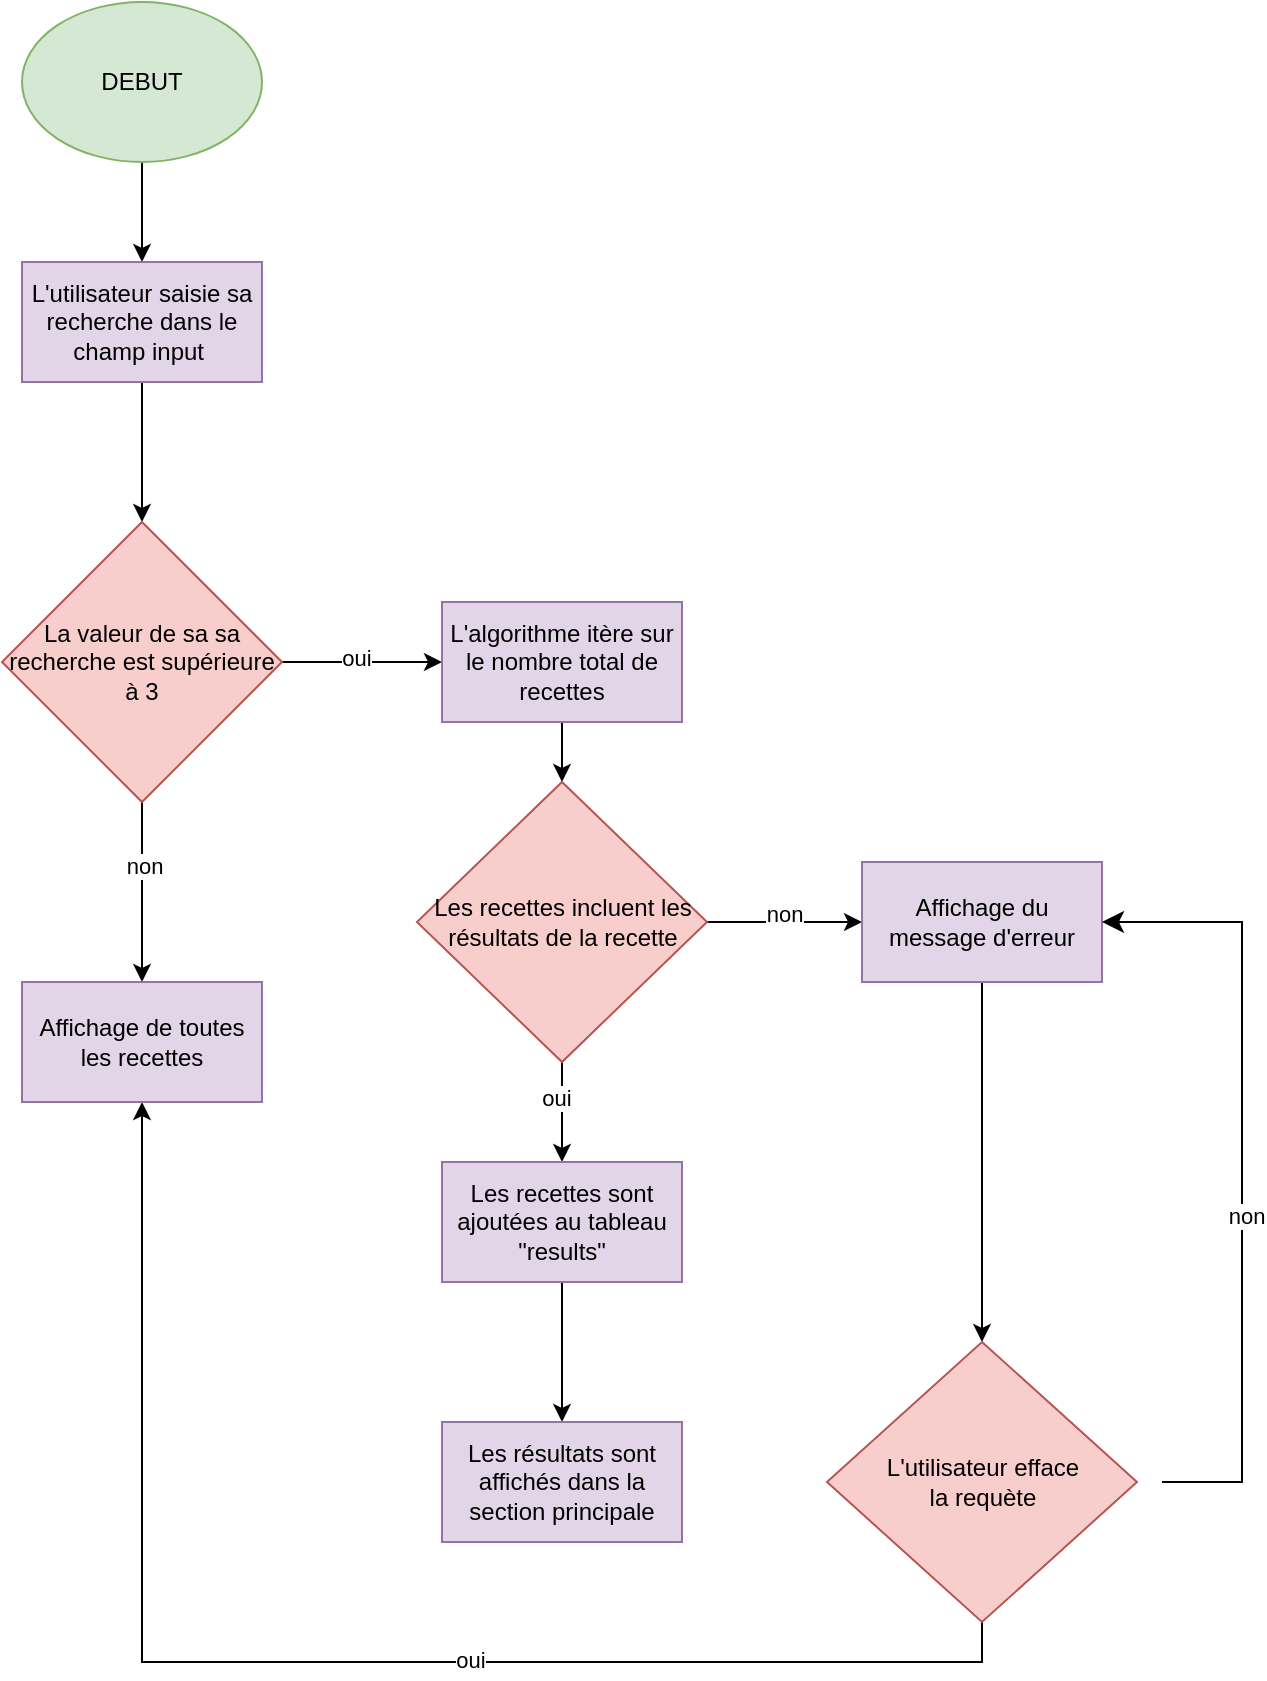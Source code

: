 <mxfile version="22.1.18" type="github">
  <diagram name="Page-1" id="TwZdttHkwJK2TdU6A-MU">
    <mxGraphModel dx="1434" dy="738" grid="1" gridSize="10" guides="1" tooltips="1" connect="1" arrows="1" fold="1" page="1" pageScale="1" pageWidth="827" pageHeight="1169" math="0" shadow="0">
      <root>
        <mxCell id="0" />
        <mxCell id="1" parent="0" />
        <mxCell id="cNvI1G0cNkEJqlDrzGhT-2" style="edgeStyle=orthogonalEdgeStyle;rounded=0;orthogonalLoop=1;jettySize=auto;html=1;" edge="1" parent="1" source="cNvI1G0cNkEJqlDrzGhT-1" target="cNvI1G0cNkEJqlDrzGhT-3">
          <mxGeometry relative="1" as="geometry">
            <mxPoint x="180" y="210" as="targetPoint" />
          </mxGeometry>
        </mxCell>
        <mxCell id="cNvI1G0cNkEJqlDrzGhT-1" value="DEBUT" style="ellipse;whiteSpace=wrap;html=1;fillColor=#d5e8d4;strokeColor=#82b366;" vertex="1" parent="1">
          <mxGeometry x="120" y="50" width="120" height="80" as="geometry" />
        </mxCell>
        <mxCell id="cNvI1G0cNkEJqlDrzGhT-4" style="edgeStyle=orthogonalEdgeStyle;rounded=0;orthogonalLoop=1;jettySize=auto;html=1;" edge="1" parent="1" source="cNvI1G0cNkEJqlDrzGhT-3">
          <mxGeometry relative="1" as="geometry">
            <mxPoint x="180" y="310" as="targetPoint" />
          </mxGeometry>
        </mxCell>
        <mxCell id="cNvI1G0cNkEJqlDrzGhT-3" value="L&#39;utilisateur saisie sa recherche dans le champ input&amp;nbsp;" style="rounded=0;whiteSpace=wrap;html=1;fillColor=#e1d5e7;strokeColor=#9673a6;" vertex="1" parent="1">
          <mxGeometry x="120" y="180" width="120" height="60" as="geometry" />
        </mxCell>
        <mxCell id="cNvI1G0cNkEJqlDrzGhT-6" style="edgeStyle=orthogonalEdgeStyle;rounded=0;orthogonalLoop=1;jettySize=auto;html=1;" edge="1" parent="1" source="cNvI1G0cNkEJqlDrzGhT-5" target="cNvI1G0cNkEJqlDrzGhT-10">
          <mxGeometry relative="1" as="geometry">
            <mxPoint x="340" y="380" as="targetPoint" />
          </mxGeometry>
        </mxCell>
        <mxCell id="cNvI1G0cNkEJqlDrzGhT-7" value="oui" style="edgeLabel;html=1;align=center;verticalAlign=middle;resizable=0;points=[];" vertex="1" connectable="0" parent="cNvI1G0cNkEJqlDrzGhT-6">
          <mxGeometry x="-0.072" y="2" relative="1" as="geometry">
            <mxPoint as="offset" />
          </mxGeometry>
        </mxCell>
        <mxCell id="cNvI1G0cNkEJqlDrzGhT-8" style="edgeStyle=orthogonalEdgeStyle;rounded=0;orthogonalLoop=1;jettySize=auto;html=1;" edge="1" parent="1" source="cNvI1G0cNkEJqlDrzGhT-5" target="cNvI1G0cNkEJqlDrzGhT-38">
          <mxGeometry relative="1" as="geometry">
            <mxPoint x="180" y="570" as="targetPoint" />
          </mxGeometry>
        </mxCell>
        <mxCell id="cNvI1G0cNkEJqlDrzGhT-9" value="non" style="edgeLabel;html=1;align=center;verticalAlign=middle;resizable=0;points=[];" vertex="1" connectable="0" parent="cNvI1G0cNkEJqlDrzGhT-8">
          <mxGeometry x="-0.304" y="1" relative="1" as="geometry">
            <mxPoint as="offset" />
          </mxGeometry>
        </mxCell>
        <mxCell id="cNvI1G0cNkEJqlDrzGhT-5" value="La valeur de sa sa recherche est supérieure à 3" style="rhombus;whiteSpace=wrap;html=1;fillColor=#f8cecc;strokeColor=#b85450;" vertex="1" parent="1">
          <mxGeometry x="110" y="310" width="140" height="140" as="geometry" />
        </mxCell>
        <mxCell id="cNvI1G0cNkEJqlDrzGhT-11" style="edgeStyle=orthogonalEdgeStyle;rounded=0;orthogonalLoop=1;jettySize=auto;html=1;" edge="1" parent="1" source="cNvI1G0cNkEJqlDrzGhT-10" target="cNvI1G0cNkEJqlDrzGhT-12">
          <mxGeometry relative="1" as="geometry">
            <mxPoint x="390" y="470" as="targetPoint" />
          </mxGeometry>
        </mxCell>
        <mxCell id="cNvI1G0cNkEJqlDrzGhT-10" value="L&#39;algorithme itère sur le nombre total de recettes" style="rounded=0;whiteSpace=wrap;html=1;fillColor=#e1d5e7;strokeColor=#9673a6;" vertex="1" parent="1">
          <mxGeometry x="330" y="350" width="120" height="60" as="geometry" />
        </mxCell>
        <mxCell id="cNvI1G0cNkEJqlDrzGhT-13" style="edgeStyle=orthogonalEdgeStyle;rounded=0;orthogonalLoop=1;jettySize=auto;html=1;" edge="1" parent="1" source="cNvI1G0cNkEJqlDrzGhT-12" target="cNvI1G0cNkEJqlDrzGhT-14">
          <mxGeometry relative="1" as="geometry">
            <mxPoint x="520" y="510" as="targetPoint" />
          </mxGeometry>
        </mxCell>
        <mxCell id="cNvI1G0cNkEJqlDrzGhT-15" value="non" style="edgeLabel;html=1;align=center;verticalAlign=middle;resizable=0;points=[];" vertex="1" connectable="0" parent="cNvI1G0cNkEJqlDrzGhT-13">
          <mxGeometry x="-0.011" y="4" relative="1" as="geometry">
            <mxPoint as="offset" />
          </mxGeometry>
        </mxCell>
        <mxCell id="cNvI1G0cNkEJqlDrzGhT-16" style="edgeStyle=orthogonalEdgeStyle;rounded=0;orthogonalLoop=1;jettySize=auto;html=1;" edge="1" parent="1" source="cNvI1G0cNkEJqlDrzGhT-12" target="cNvI1G0cNkEJqlDrzGhT-18">
          <mxGeometry relative="1" as="geometry">
            <mxPoint x="390" y="650" as="targetPoint" />
          </mxGeometry>
        </mxCell>
        <mxCell id="cNvI1G0cNkEJqlDrzGhT-17" value="oui" style="edgeLabel;html=1;align=center;verticalAlign=middle;resizable=0;points=[];" vertex="1" connectable="0" parent="cNvI1G0cNkEJqlDrzGhT-16">
          <mxGeometry x="-0.304" y="-3" relative="1" as="geometry">
            <mxPoint as="offset" />
          </mxGeometry>
        </mxCell>
        <mxCell id="cNvI1G0cNkEJqlDrzGhT-12" value="Les recettes incluent les résultats de la recette" style="rhombus;whiteSpace=wrap;html=1;fillColor=#f8cecc;strokeColor=#b85450;" vertex="1" parent="1">
          <mxGeometry x="317.5" y="440" width="145" height="140" as="geometry" />
        </mxCell>
        <mxCell id="cNvI1G0cNkEJqlDrzGhT-21" style="edgeStyle=orthogonalEdgeStyle;rounded=0;orthogonalLoop=1;jettySize=auto;html=1;" edge="1" parent="1" source="cNvI1G0cNkEJqlDrzGhT-14" target="cNvI1G0cNkEJqlDrzGhT-22">
          <mxGeometry relative="1" as="geometry">
            <mxPoint x="600" y="700" as="targetPoint" />
          </mxGeometry>
        </mxCell>
        <mxCell id="cNvI1G0cNkEJqlDrzGhT-14" value="Affichage du message d&#39;erreur" style="rounded=0;whiteSpace=wrap;html=1;fillColor=#e1d5e7;strokeColor=#9673a6;" vertex="1" parent="1">
          <mxGeometry x="540" y="480" width="120" height="60" as="geometry" />
        </mxCell>
        <mxCell id="cNvI1G0cNkEJqlDrzGhT-19" style="edgeStyle=orthogonalEdgeStyle;rounded=0;orthogonalLoop=1;jettySize=auto;html=1;" edge="1" parent="1" source="cNvI1G0cNkEJqlDrzGhT-18" target="cNvI1G0cNkEJqlDrzGhT-20">
          <mxGeometry relative="1" as="geometry">
            <mxPoint x="390" y="760" as="targetPoint" />
          </mxGeometry>
        </mxCell>
        <mxCell id="cNvI1G0cNkEJqlDrzGhT-18" value="Les recettes sont ajoutées au tableau &quot;results&quot;" style="rounded=0;whiteSpace=wrap;html=1;fillColor=#e1d5e7;strokeColor=#9673a6;" vertex="1" parent="1">
          <mxGeometry x="330" y="630" width="120" height="60" as="geometry" />
        </mxCell>
        <mxCell id="cNvI1G0cNkEJqlDrzGhT-20" value="Les résultats sont affichés dans la section principale" style="rounded=0;whiteSpace=wrap;html=1;fillColor=#e1d5e7;strokeColor=#9673a6;" vertex="1" parent="1">
          <mxGeometry x="330" y="760" width="120" height="60" as="geometry" />
        </mxCell>
        <mxCell id="cNvI1G0cNkEJqlDrzGhT-43" style="edgeStyle=orthogonalEdgeStyle;rounded=0;orthogonalLoop=1;jettySize=auto;html=1;entryX=0.5;entryY=1;entryDx=0;entryDy=0;" edge="1" parent="1" source="cNvI1G0cNkEJqlDrzGhT-22" target="cNvI1G0cNkEJqlDrzGhT-38">
          <mxGeometry relative="1" as="geometry">
            <Array as="points">
              <mxPoint x="600" y="880" />
              <mxPoint x="180" y="880" />
            </Array>
          </mxGeometry>
        </mxCell>
        <mxCell id="cNvI1G0cNkEJqlDrzGhT-44" value="oui" style="edgeLabel;html=1;align=center;verticalAlign=middle;resizable=0;points=[];" vertex="1" connectable="0" parent="cNvI1G0cNkEJqlDrzGhT-43">
          <mxGeometry x="-0.233" y="-1" relative="1" as="geometry">
            <mxPoint as="offset" />
          </mxGeometry>
        </mxCell>
        <mxCell id="cNvI1G0cNkEJqlDrzGhT-22" value="L&#39;utilisateur efface &lt;br&gt;la requète" style="rhombus;whiteSpace=wrap;html=1;fillColor=#f8cecc;strokeColor=#b85450;" vertex="1" parent="1">
          <mxGeometry x="522.5" y="720" width="155" height="140" as="geometry" />
        </mxCell>
        <mxCell id="cNvI1G0cNkEJqlDrzGhT-35" value="" style="edgeStyle=segmentEdgeStyle;endArrow=classic;html=1;curved=0;rounded=0;endSize=8;startSize=8;entryX=1;entryY=0.5;entryDx=0;entryDy=0;strokeColor=default;" edge="1" parent="1">
          <mxGeometry width="50" height="50" relative="1" as="geometry">
            <mxPoint x="690" y="790" as="sourcePoint" />
            <mxPoint x="660" y="510" as="targetPoint" />
            <Array as="points">
              <mxPoint x="730" y="790" />
              <mxPoint x="730" y="510" />
            </Array>
          </mxGeometry>
        </mxCell>
        <mxCell id="cNvI1G0cNkEJqlDrzGhT-36" value="non" style="edgeLabel;html=1;align=center;verticalAlign=middle;resizable=0;points=[];" vertex="1" connectable="0" parent="cNvI1G0cNkEJqlDrzGhT-35">
          <mxGeometry x="-0.112" y="-2" relative="1" as="geometry">
            <mxPoint as="offset" />
          </mxGeometry>
        </mxCell>
        <mxCell id="cNvI1G0cNkEJqlDrzGhT-38" value="Affichage de toutes les recettes" style="rounded=0;whiteSpace=wrap;html=1;fillColor=#e1d5e7;strokeColor=#9673a6;" vertex="1" parent="1">
          <mxGeometry x="120" y="540" width="120" height="60" as="geometry" />
        </mxCell>
      </root>
    </mxGraphModel>
  </diagram>
</mxfile>
